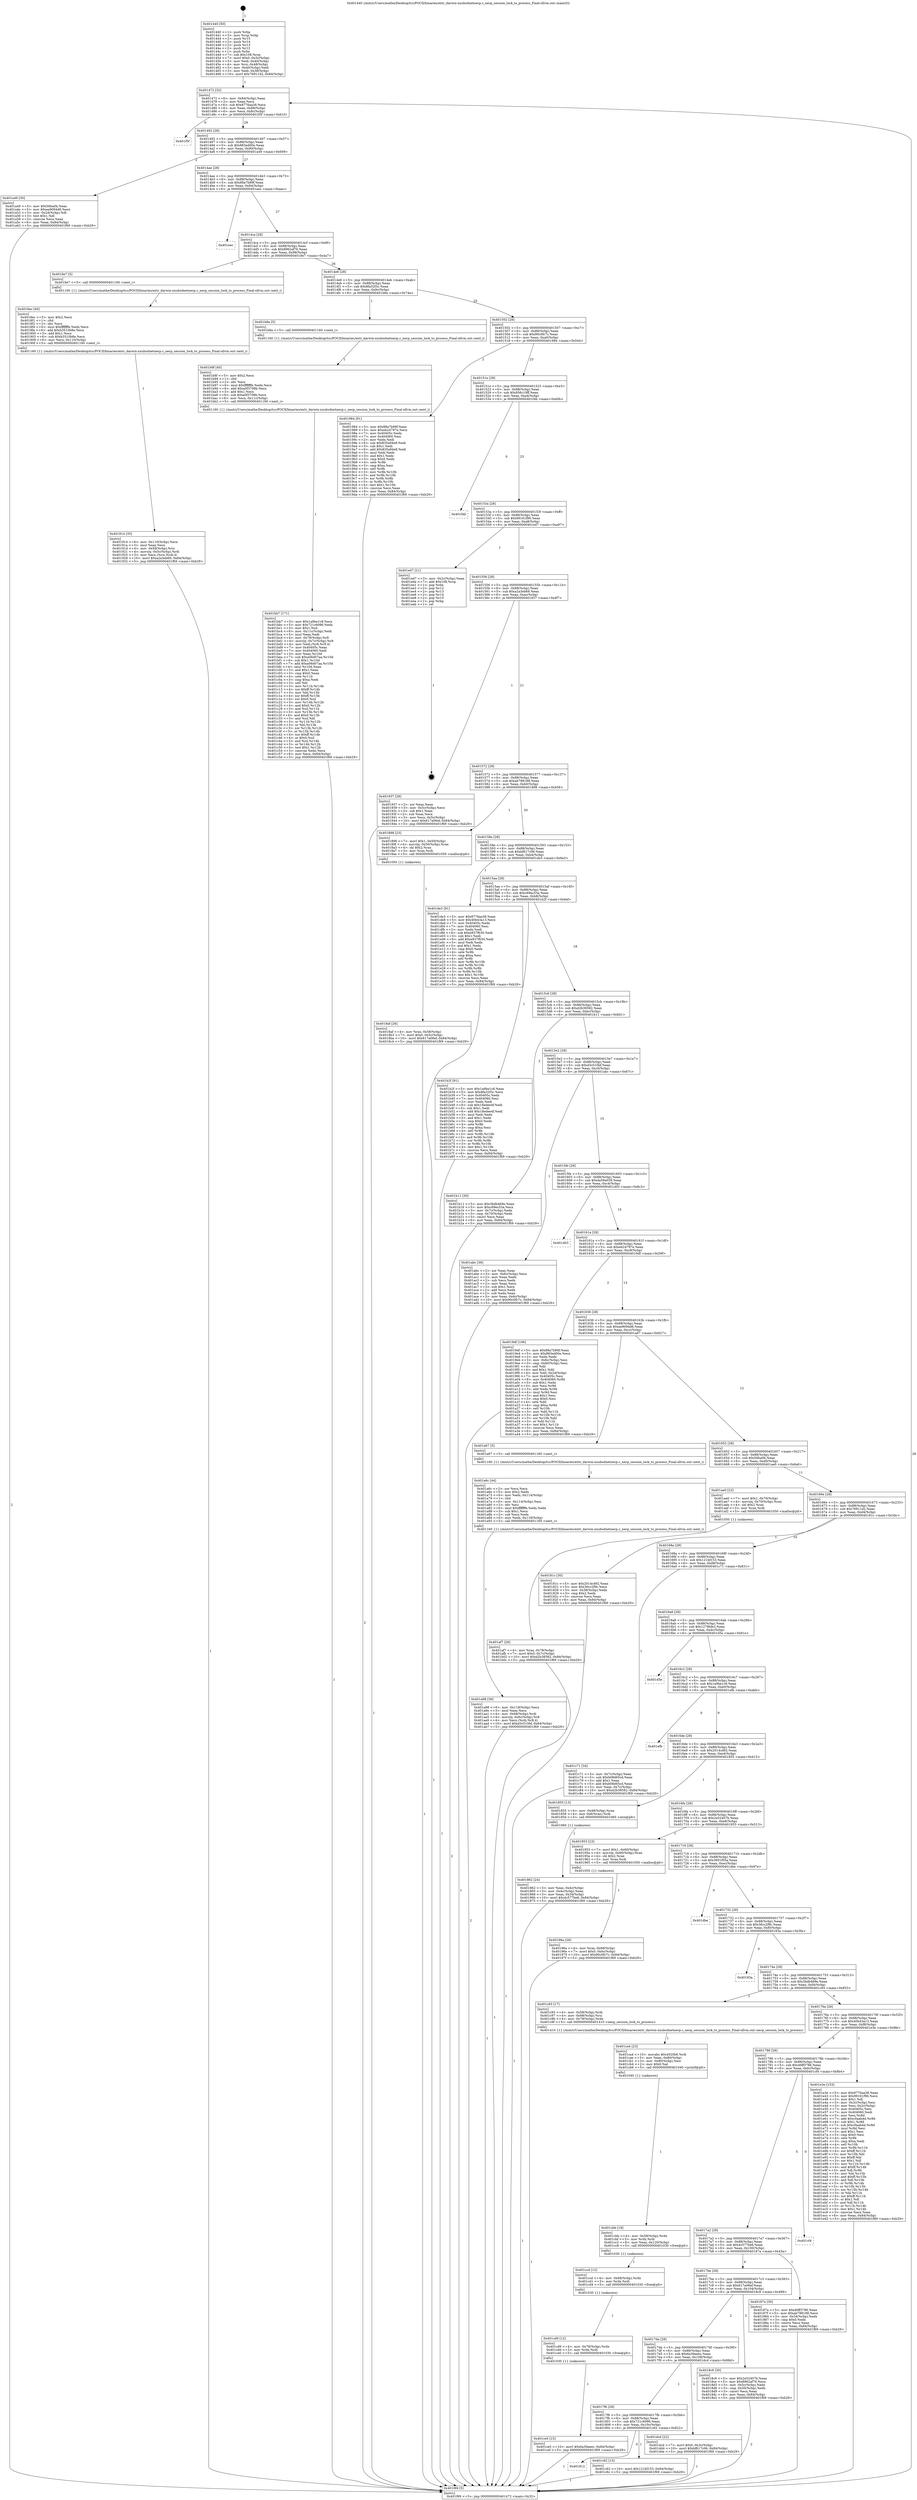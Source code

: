 digraph "0x401440" {
  label = "0x401440 (/mnt/c/Users/mathe/Desktop/tcc/POCII/binaries/extr_darwin-xnubsdnetnecp.c_necp_session_lock_to_process_Final-ollvm.out::main(0))"
  labelloc = "t"
  node[shape=record]

  Entry [label="",width=0.3,height=0.3,shape=circle,fillcolor=black,style=filled]
  "0x401472" [label="{
     0x401472 [32]\l
     | [instrs]\l
     &nbsp;&nbsp;0x401472 \<+6\>: mov -0x84(%rbp),%eax\l
     &nbsp;&nbsp;0x401478 \<+2\>: mov %eax,%ecx\l
     &nbsp;&nbsp;0x40147a \<+6\>: sub $0x8776aa38,%ecx\l
     &nbsp;&nbsp;0x401480 \<+6\>: mov %eax,-0x88(%rbp)\l
     &nbsp;&nbsp;0x401486 \<+6\>: mov %ecx,-0x8c(%rbp)\l
     &nbsp;&nbsp;0x40148c \<+6\>: je 0000000000401f5f \<main+0xb1f\>\l
  }"]
  "0x401f5f" [label="{
     0x401f5f\l
  }", style=dashed]
  "0x401492" [label="{
     0x401492 [28]\l
     | [instrs]\l
     &nbsp;&nbsp;0x401492 \<+5\>: jmp 0000000000401497 \<main+0x57\>\l
     &nbsp;&nbsp;0x401497 \<+6\>: mov -0x88(%rbp),%eax\l
     &nbsp;&nbsp;0x40149d \<+5\>: sub $0x883ed00e,%eax\l
     &nbsp;&nbsp;0x4014a2 \<+6\>: mov %eax,-0x90(%rbp)\l
     &nbsp;&nbsp;0x4014a8 \<+6\>: je 0000000000401a49 \<main+0x609\>\l
  }"]
  Exit [label="",width=0.3,height=0.3,shape=circle,fillcolor=black,style=filled,peripheries=2]
  "0x401a49" [label="{
     0x401a49 [30]\l
     | [instrs]\l
     &nbsp;&nbsp;0x401a49 \<+5\>: mov $0x56ba0b,%eax\l
     &nbsp;&nbsp;0x401a4e \<+5\>: mov $0xee9094d6,%ecx\l
     &nbsp;&nbsp;0x401a53 \<+3\>: mov -0x2d(%rbp),%dl\l
     &nbsp;&nbsp;0x401a56 \<+3\>: test $0x1,%dl\l
     &nbsp;&nbsp;0x401a59 \<+3\>: cmovne %ecx,%eax\l
     &nbsp;&nbsp;0x401a5c \<+6\>: mov %eax,-0x84(%rbp)\l
     &nbsp;&nbsp;0x401a62 \<+5\>: jmp 0000000000401f69 \<main+0xb29\>\l
  }"]
  "0x4014ae" [label="{
     0x4014ae [28]\l
     | [instrs]\l
     &nbsp;&nbsp;0x4014ae \<+5\>: jmp 00000000004014b3 \<main+0x73\>\l
     &nbsp;&nbsp;0x4014b3 \<+6\>: mov -0x88(%rbp),%eax\l
     &nbsp;&nbsp;0x4014b9 \<+5\>: sub $0x88a7b89f,%eax\l
     &nbsp;&nbsp;0x4014be \<+6\>: mov %eax,-0x94(%rbp)\l
     &nbsp;&nbsp;0x4014c4 \<+6\>: je 0000000000401eec \<main+0xaac\>\l
  }"]
  "0x401ce5" [label="{
     0x401ce5 [15]\l
     | [instrs]\l
     &nbsp;&nbsp;0x401ce5 \<+10\>: movl $0x6a39aeec,-0x84(%rbp)\l
     &nbsp;&nbsp;0x401cef \<+5\>: jmp 0000000000401f69 \<main+0xb29\>\l
  }"]
  "0x401eec" [label="{
     0x401eec\l
  }", style=dashed]
  "0x4014ca" [label="{
     0x4014ca [28]\l
     | [instrs]\l
     &nbsp;&nbsp;0x4014ca \<+5\>: jmp 00000000004014cf \<main+0x8f\>\l
     &nbsp;&nbsp;0x4014cf \<+6\>: mov -0x88(%rbp),%eax\l
     &nbsp;&nbsp;0x4014d5 \<+5\>: sub $0x8962af76,%eax\l
     &nbsp;&nbsp;0x4014da \<+6\>: mov %eax,-0x98(%rbp)\l
     &nbsp;&nbsp;0x4014e0 \<+6\>: je 00000000004018e7 \<main+0x4a7\>\l
  }"]
  "0x401cd9" [label="{
     0x401cd9 [12]\l
     | [instrs]\l
     &nbsp;&nbsp;0x401cd9 \<+4\>: mov -0x78(%rbp),%rdx\l
     &nbsp;&nbsp;0x401cdd \<+3\>: mov %rdx,%rdi\l
     &nbsp;&nbsp;0x401ce0 \<+5\>: call 0000000000401030 \<free@plt\>\l
     | [calls]\l
     &nbsp;&nbsp;0x401030 \{1\} (unknown)\l
  }"]
  "0x4018e7" [label="{
     0x4018e7 [5]\l
     | [instrs]\l
     &nbsp;&nbsp;0x4018e7 \<+5\>: call 0000000000401160 \<next_i\>\l
     | [calls]\l
     &nbsp;&nbsp;0x401160 \{1\} (/mnt/c/Users/mathe/Desktop/tcc/POCII/binaries/extr_darwin-xnubsdnetnecp.c_necp_session_lock_to_process_Final-ollvm.out::next_i)\l
  }"]
  "0x4014e6" [label="{
     0x4014e6 [28]\l
     | [instrs]\l
     &nbsp;&nbsp;0x4014e6 \<+5\>: jmp 00000000004014eb \<main+0xab\>\l
     &nbsp;&nbsp;0x4014eb \<+6\>: mov -0x88(%rbp),%eax\l
     &nbsp;&nbsp;0x4014f1 \<+5\>: sub $0x8fa32f3c,%eax\l
     &nbsp;&nbsp;0x4014f6 \<+6\>: mov %eax,-0x9c(%rbp)\l
     &nbsp;&nbsp;0x4014fc \<+6\>: je 0000000000401b8a \<main+0x74a\>\l
  }"]
  "0x401ccd" [label="{
     0x401ccd [12]\l
     | [instrs]\l
     &nbsp;&nbsp;0x401ccd \<+4\>: mov -0x68(%rbp),%rdx\l
     &nbsp;&nbsp;0x401cd1 \<+3\>: mov %rdx,%rdi\l
     &nbsp;&nbsp;0x401cd4 \<+5\>: call 0000000000401030 \<free@plt\>\l
     | [calls]\l
     &nbsp;&nbsp;0x401030 \{1\} (unknown)\l
  }"]
  "0x401b8a" [label="{
     0x401b8a [5]\l
     | [instrs]\l
     &nbsp;&nbsp;0x401b8a \<+5\>: call 0000000000401160 \<next_i\>\l
     | [calls]\l
     &nbsp;&nbsp;0x401160 \{1\} (/mnt/c/Users/mathe/Desktop/tcc/POCII/binaries/extr_darwin-xnubsdnetnecp.c_necp_session_lock_to_process_Final-ollvm.out::next_i)\l
  }"]
  "0x401502" [label="{
     0x401502 [28]\l
     | [instrs]\l
     &nbsp;&nbsp;0x401502 \<+5\>: jmp 0000000000401507 \<main+0xc7\>\l
     &nbsp;&nbsp;0x401507 \<+6\>: mov -0x88(%rbp),%eax\l
     &nbsp;&nbsp;0x40150d \<+5\>: sub $0x90c0fc7c,%eax\l
     &nbsp;&nbsp;0x401512 \<+6\>: mov %eax,-0xa0(%rbp)\l
     &nbsp;&nbsp;0x401518 \<+6\>: je 0000000000401984 \<main+0x544\>\l
  }"]
  "0x401cbb" [label="{
     0x401cbb [18]\l
     | [instrs]\l
     &nbsp;&nbsp;0x401cbb \<+4\>: mov -0x58(%rbp),%rdx\l
     &nbsp;&nbsp;0x401cbf \<+3\>: mov %rdx,%rdi\l
     &nbsp;&nbsp;0x401cc2 \<+6\>: mov %eax,-0x120(%rbp)\l
     &nbsp;&nbsp;0x401cc8 \<+5\>: call 0000000000401030 \<free@plt\>\l
     | [calls]\l
     &nbsp;&nbsp;0x401030 \{1\} (unknown)\l
  }"]
  "0x401984" [label="{
     0x401984 [91]\l
     | [instrs]\l
     &nbsp;&nbsp;0x401984 \<+5\>: mov $0x88a7b89f,%eax\l
     &nbsp;&nbsp;0x401989 \<+5\>: mov $0xeb24797e,%ecx\l
     &nbsp;&nbsp;0x40198e \<+7\>: mov 0x40405c,%edx\l
     &nbsp;&nbsp;0x401995 \<+7\>: mov 0x404060,%esi\l
     &nbsp;&nbsp;0x40199c \<+2\>: mov %edx,%edi\l
     &nbsp;&nbsp;0x40199e \<+6\>: sub $0x835a94e8,%edi\l
     &nbsp;&nbsp;0x4019a4 \<+3\>: sub $0x1,%edi\l
     &nbsp;&nbsp;0x4019a7 \<+6\>: add $0x835a94e8,%edi\l
     &nbsp;&nbsp;0x4019ad \<+3\>: imul %edi,%edx\l
     &nbsp;&nbsp;0x4019b0 \<+3\>: and $0x1,%edx\l
     &nbsp;&nbsp;0x4019b3 \<+3\>: cmp $0x0,%edx\l
     &nbsp;&nbsp;0x4019b6 \<+4\>: sete %r8b\l
     &nbsp;&nbsp;0x4019ba \<+3\>: cmp $0xa,%esi\l
     &nbsp;&nbsp;0x4019bd \<+4\>: setl %r9b\l
     &nbsp;&nbsp;0x4019c1 \<+3\>: mov %r8b,%r10b\l
     &nbsp;&nbsp;0x4019c4 \<+3\>: and %r9b,%r10b\l
     &nbsp;&nbsp;0x4019c7 \<+3\>: xor %r9b,%r8b\l
     &nbsp;&nbsp;0x4019ca \<+3\>: or %r8b,%r10b\l
     &nbsp;&nbsp;0x4019cd \<+4\>: test $0x1,%r10b\l
     &nbsp;&nbsp;0x4019d1 \<+3\>: cmovne %ecx,%eax\l
     &nbsp;&nbsp;0x4019d4 \<+6\>: mov %eax,-0x84(%rbp)\l
     &nbsp;&nbsp;0x4019da \<+5\>: jmp 0000000000401f69 \<main+0xb29\>\l
  }"]
  "0x40151e" [label="{
     0x40151e [28]\l
     | [instrs]\l
     &nbsp;&nbsp;0x40151e \<+5\>: jmp 0000000000401523 \<main+0xe3\>\l
     &nbsp;&nbsp;0x401523 \<+6\>: mov -0x88(%rbp),%eax\l
     &nbsp;&nbsp;0x401529 \<+5\>: sub $0x956c19ff,%eax\l
     &nbsp;&nbsp;0x40152e \<+6\>: mov %eax,-0xa4(%rbp)\l
     &nbsp;&nbsp;0x401534 \<+6\>: je 0000000000401f4b \<main+0xb0b\>\l
  }"]
  "0x401ca4" [label="{
     0x401ca4 [23]\l
     | [instrs]\l
     &nbsp;&nbsp;0x401ca4 \<+10\>: movabs $0x4020b6,%rdi\l
     &nbsp;&nbsp;0x401cae \<+3\>: mov %eax,-0x80(%rbp)\l
     &nbsp;&nbsp;0x401cb1 \<+3\>: mov -0x80(%rbp),%esi\l
     &nbsp;&nbsp;0x401cb4 \<+2\>: mov $0x0,%al\l
     &nbsp;&nbsp;0x401cb6 \<+5\>: call 0000000000401040 \<printf@plt\>\l
     | [calls]\l
     &nbsp;&nbsp;0x401040 \{1\} (unknown)\l
  }"]
  "0x401f4b" [label="{
     0x401f4b\l
  }", style=dashed]
  "0x40153a" [label="{
     0x40153a [28]\l
     | [instrs]\l
     &nbsp;&nbsp;0x40153a \<+5\>: jmp 000000000040153f \<main+0xff\>\l
     &nbsp;&nbsp;0x40153f \<+6\>: mov -0x88(%rbp),%eax\l
     &nbsp;&nbsp;0x401545 \<+5\>: sub $0x99161f96,%eax\l
     &nbsp;&nbsp;0x40154a \<+6\>: mov %eax,-0xa8(%rbp)\l
     &nbsp;&nbsp;0x401550 \<+6\>: je 0000000000401ed7 \<main+0xa97\>\l
  }"]
  "0x401812" [label="{
     0x401812\l
  }", style=dashed]
  "0x401ed7" [label="{
     0x401ed7 [21]\l
     | [instrs]\l
     &nbsp;&nbsp;0x401ed7 \<+3\>: mov -0x2c(%rbp),%eax\l
     &nbsp;&nbsp;0x401eda \<+7\>: add $0x108,%rsp\l
     &nbsp;&nbsp;0x401ee1 \<+1\>: pop %rbx\l
     &nbsp;&nbsp;0x401ee2 \<+2\>: pop %r12\l
     &nbsp;&nbsp;0x401ee4 \<+2\>: pop %r13\l
     &nbsp;&nbsp;0x401ee6 \<+2\>: pop %r14\l
     &nbsp;&nbsp;0x401ee8 \<+2\>: pop %r15\l
     &nbsp;&nbsp;0x401eea \<+1\>: pop %rbp\l
     &nbsp;&nbsp;0x401eeb \<+1\>: ret\l
  }"]
  "0x401556" [label="{
     0x401556 [28]\l
     | [instrs]\l
     &nbsp;&nbsp;0x401556 \<+5\>: jmp 000000000040155b \<main+0x11b\>\l
     &nbsp;&nbsp;0x40155b \<+6\>: mov -0x88(%rbp),%eax\l
     &nbsp;&nbsp;0x401561 \<+5\>: sub $0xa2a3eb69,%eax\l
     &nbsp;&nbsp;0x401566 \<+6\>: mov %eax,-0xac(%rbp)\l
     &nbsp;&nbsp;0x40156c \<+6\>: je 0000000000401937 \<main+0x4f7\>\l
  }"]
  "0x401c62" [label="{
     0x401c62 [15]\l
     | [instrs]\l
     &nbsp;&nbsp;0x401c62 \<+10\>: movl $0x121bf153,-0x84(%rbp)\l
     &nbsp;&nbsp;0x401c6c \<+5\>: jmp 0000000000401f69 \<main+0xb29\>\l
  }"]
  "0x401937" [label="{
     0x401937 [28]\l
     | [instrs]\l
     &nbsp;&nbsp;0x401937 \<+2\>: xor %eax,%eax\l
     &nbsp;&nbsp;0x401939 \<+3\>: mov -0x5c(%rbp),%ecx\l
     &nbsp;&nbsp;0x40193c \<+3\>: sub $0x1,%eax\l
     &nbsp;&nbsp;0x40193f \<+2\>: sub %eax,%ecx\l
     &nbsp;&nbsp;0x401941 \<+3\>: mov %ecx,-0x5c(%rbp)\l
     &nbsp;&nbsp;0x401944 \<+10\>: movl $0x617a06ef,-0x84(%rbp)\l
     &nbsp;&nbsp;0x40194e \<+5\>: jmp 0000000000401f69 \<main+0xb29\>\l
  }"]
  "0x401572" [label="{
     0x401572 [28]\l
     | [instrs]\l
     &nbsp;&nbsp;0x401572 \<+5\>: jmp 0000000000401577 \<main+0x137\>\l
     &nbsp;&nbsp;0x401577 \<+6\>: mov -0x88(%rbp),%eax\l
     &nbsp;&nbsp;0x40157d \<+5\>: sub $0xab788188,%eax\l
     &nbsp;&nbsp;0x401582 \<+6\>: mov %eax,-0xb0(%rbp)\l
     &nbsp;&nbsp;0x401588 \<+6\>: je 0000000000401898 \<main+0x458\>\l
  }"]
  "0x4017f6" [label="{
     0x4017f6 [28]\l
     | [instrs]\l
     &nbsp;&nbsp;0x4017f6 \<+5\>: jmp 00000000004017fb \<main+0x3bb\>\l
     &nbsp;&nbsp;0x4017fb \<+6\>: mov -0x88(%rbp),%eax\l
     &nbsp;&nbsp;0x401801 \<+5\>: sub $0x721c6086,%eax\l
     &nbsp;&nbsp;0x401806 \<+6\>: mov %eax,-0x10c(%rbp)\l
     &nbsp;&nbsp;0x40180c \<+6\>: je 0000000000401c62 \<main+0x822\>\l
  }"]
  "0x401898" [label="{
     0x401898 [23]\l
     | [instrs]\l
     &nbsp;&nbsp;0x401898 \<+7\>: movl $0x1,-0x50(%rbp)\l
     &nbsp;&nbsp;0x40189f \<+4\>: movslq -0x50(%rbp),%rax\l
     &nbsp;&nbsp;0x4018a3 \<+4\>: shl $0x2,%rax\l
     &nbsp;&nbsp;0x4018a7 \<+3\>: mov %rax,%rdi\l
     &nbsp;&nbsp;0x4018aa \<+5\>: call 0000000000401050 \<malloc@plt\>\l
     | [calls]\l
     &nbsp;&nbsp;0x401050 \{1\} (unknown)\l
  }"]
  "0x40158e" [label="{
     0x40158e [28]\l
     | [instrs]\l
     &nbsp;&nbsp;0x40158e \<+5\>: jmp 0000000000401593 \<main+0x153\>\l
     &nbsp;&nbsp;0x401593 \<+6\>: mov -0x88(%rbp),%eax\l
     &nbsp;&nbsp;0x401599 \<+5\>: sub $0xbf617c06,%eax\l
     &nbsp;&nbsp;0x40159e \<+6\>: mov %eax,-0xb4(%rbp)\l
     &nbsp;&nbsp;0x4015a4 \<+6\>: je 0000000000401de3 \<main+0x9a3\>\l
  }"]
  "0x401dcd" [label="{
     0x401dcd [22]\l
     | [instrs]\l
     &nbsp;&nbsp;0x401dcd \<+7\>: movl $0x0,-0x3c(%rbp)\l
     &nbsp;&nbsp;0x401dd4 \<+10\>: movl $0xbf617c06,-0x84(%rbp)\l
     &nbsp;&nbsp;0x401dde \<+5\>: jmp 0000000000401f69 \<main+0xb29\>\l
  }"]
  "0x401de3" [label="{
     0x401de3 [91]\l
     | [instrs]\l
     &nbsp;&nbsp;0x401de3 \<+5\>: mov $0x8776aa38,%eax\l
     &nbsp;&nbsp;0x401de8 \<+5\>: mov $0x40b43a13,%ecx\l
     &nbsp;&nbsp;0x401ded \<+7\>: mov 0x40405c,%edx\l
     &nbsp;&nbsp;0x401df4 \<+7\>: mov 0x404060,%esi\l
     &nbsp;&nbsp;0x401dfb \<+2\>: mov %edx,%edi\l
     &nbsp;&nbsp;0x401dfd \<+6\>: sub $0xe937f630,%edi\l
     &nbsp;&nbsp;0x401e03 \<+3\>: sub $0x1,%edi\l
     &nbsp;&nbsp;0x401e06 \<+6\>: add $0xe937f630,%edi\l
     &nbsp;&nbsp;0x401e0c \<+3\>: imul %edi,%edx\l
     &nbsp;&nbsp;0x401e0f \<+3\>: and $0x1,%edx\l
     &nbsp;&nbsp;0x401e12 \<+3\>: cmp $0x0,%edx\l
     &nbsp;&nbsp;0x401e15 \<+4\>: sete %r8b\l
     &nbsp;&nbsp;0x401e19 \<+3\>: cmp $0xa,%esi\l
     &nbsp;&nbsp;0x401e1c \<+4\>: setl %r9b\l
     &nbsp;&nbsp;0x401e20 \<+3\>: mov %r8b,%r10b\l
     &nbsp;&nbsp;0x401e23 \<+3\>: and %r9b,%r10b\l
     &nbsp;&nbsp;0x401e26 \<+3\>: xor %r9b,%r8b\l
     &nbsp;&nbsp;0x401e29 \<+3\>: or %r8b,%r10b\l
     &nbsp;&nbsp;0x401e2c \<+4\>: test $0x1,%r10b\l
     &nbsp;&nbsp;0x401e30 \<+3\>: cmovne %ecx,%eax\l
     &nbsp;&nbsp;0x401e33 \<+6\>: mov %eax,-0x84(%rbp)\l
     &nbsp;&nbsp;0x401e39 \<+5\>: jmp 0000000000401f69 \<main+0xb29\>\l
  }"]
  "0x4015aa" [label="{
     0x4015aa [28]\l
     | [instrs]\l
     &nbsp;&nbsp;0x4015aa \<+5\>: jmp 00000000004015af \<main+0x16f\>\l
     &nbsp;&nbsp;0x4015af \<+6\>: mov -0x88(%rbp),%eax\l
     &nbsp;&nbsp;0x4015b5 \<+5\>: sub $0xc69ec53a,%eax\l
     &nbsp;&nbsp;0x4015ba \<+6\>: mov %eax,-0xb8(%rbp)\l
     &nbsp;&nbsp;0x4015c0 \<+6\>: je 0000000000401b2f \<main+0x6ef\>\l
  }"]
  "0x401bb7" [label="{
     0x401bb7 [171]\l
     | [instrs]\l
     &nbsp;&nbsp;0x401bb7 \<+5\>: mov $0x1a9be1c8,%ecx\l
     &nbsp;&nbsp;0x401bbc \<+5\>: mov $0x721c6086,%edx\l
     &nbsp;&nbsp;0x401bc1 \<+3\>: mov $0x1,%sil\l
     &nbsp;&nbsp;0x401bc4 \<+6\>: mov -0x11c(%rbp),%edi\l
     &nbsp;&nbsp;0x401bca \<+3\>: imul %eax,%edi\l
     &nbsp;&nbsp;0x401bcd \<+4\>: mov -0x78(%rbp),%r8\l
     &nbsp;&nbsp;0x401bd1 \<+4\>: movslq -0x7c(%rbp),%r9\l
     &nbsp;&nbsp;0x401bd5 \<+4\>: mov %edi,(%r8,%r9,4)\l
     &nbsp;&nbsp;0x401bd9 \<+7\>: mov 0x40405c,%eax\l
     &nbsp;&nbsp;0x401be0 \<+7\>: mov 0x404060,%edi\l
     &nbsp;&nbsp;0x401be7 \<+3\>: mov %eax,%r10d\l
     &nbsp;&nbsp;0x401bea \<+7\>: sub $0xa06d07aa,%r10d\l
     &nbsp;&nbsp;0x401bf1 \<+4\>: sub $0x1,%r10d\l
     &nbsp;&nbsp;0x401bf5 \<+7\>: add $0xa06d07aa,%r10d\l
     &nbsp;&nbsp;0x401bfc \<+4\>: imul %r10d,%eax\l
     &nbsp;&nbsp;0x401c00 \<+3\>: and $0x1,%eax\l
     &nbsp;&nbsp;0x401c03 \<+3\>: cmp $0x0,%eax\l
     &nbsp;&nbsp;0x401c06 \<+4\>: sete %r11b\l
     &nbsp;&nbsp;0x401c0a \<+3\>: cmp $0xa,%edi\l
     &nbsp;&nbsp;0x401c0d \<+3\>: setl %bl\l
     &nbsp;&nbsp;0x401c10 \<+3\>: mov %r11b,%r14b\l
     &nbsp;&nbsp;0x401c13 \<+4\>: xor $0xff,%r14b\l
     &nbsp;&nbsp;0x401c17 \<+3\>: mov %bl,%r15b\l
     &nbsp;&nbsp;0x401c1a \<+4\>: xor $0xff,%r15b\l
     &nbsp;&nbsp;0x401c1e \<+4\>: xor $0x0,%sil\l
     &nbsp;&nbsp;0x401c22 \<+3\>: mov %r14b,%r12b\l
     &nbsp;&nbsp;0x401c25 \<+4\>: and $0x0,%r12b\l
     &nbsp;&nbsp;0x401c29 \<+3\>: and %sil,%r11b\l
     &nbsp;&nbsp;0x401c2c \<+3\>: mov %r15b,%r13b\l
     &nbsp;&nbsp;0x401c2f \<+4\>: and $0x0,%r13b\l
     &nbsp;&nbsp;0x401c33 \<+3\>: and %sil,%bl\l
     &nbsp;&nbsp;0x401c36 \<+3\>: or %r11b,%r12b\l
     &nbsp;&nbsp;0x401c39 \<+3\>: or %bl,%r13b\l
     &nbsp;&nbsp;0x401c3c \<+3\>: xor %r13b,%r12b\l
     &nbsp;&nbsp;0x401c3f \<+3\>: or %r15b,%r14b\l
     &nbsp;&nbsp;0x401c42 \<+4\>: xor $0xff,%r14b\l
     &nbsp;&nbsp;0x401c46 \<+4\>: or $0x0,%sil\l
     &nbsp;&nbsp;0x401c4a \<+3\>: and %sil,%r14b\l
     &nbsp;&nbsp;0x401c4d \<+3\>: or %r14b,%r12b\l
     &nbsp;&nbsp;0x401c50 \<+4\>: test $0x1,%r12b\l
     &nbsp;&nbsp;0x401c54 \<+3\>: cmovne %edx,%ecx\l
     &nbsp;&nbsp;0x401c57 \<+6\>: mov %ecx,-0x84(%rbp)\l
     &nbsp;&nbsp;0x401c5d \<+5\>: jmp 0000000000401f69 \<main+0xb29\>\l
  }"]
  "0x401b2f" [label="{
     0x401b2f [91]\l
     | [instrs]\l
     &nbsp;&nbsp;0x401b2f \<+5\>: mov $0x1a9be1c8,%eax\l
     &nbsp;&nbsp;0x401b34 \<+5\>: mov $0x8fa32f3c,%ecx\l
     &nbsp;&nbsp;0x401b39 \<+7\>: mov 0x40405c,%edx\l
     &nbsp;&nbsp;0x401b40 \<+7\>: mov 0x404060,%esi\l
     &nbsp;&nbsp;0x401b47 \<+2\>: mov %edx,%edi\l
     &nbsp;&nbsp;0x401b49 \<+6\>: sub $0x18edee4f,%edi\l
     &nbsp;&nbsp;0x401b4f \<+3\>: sub $0x1,%edi\l
     &nbsp;&nbsp;0x401b52 \<+6\>: add $0x18edee4f,%edi\l
     &nbsp;&nbsp;0x401b58 \<+3\>: imul %edi,%edx\l
     &nbsp;&nbsp;0x401b5b \<+3\>: and $0x1,%edx\l
     &nbsp;&nbsp;0x401b5e \<+3\>: cmp $0x0,%edx\l
     &nbsp;&nbsp;0x401b61 \<+4\>: sete %r8b\l
     &nbsp;&nbsp;0x401b65 \<+3\>: cmp $0xa,%esi\l
     &nbsp;&nbsp;0x401b68 \<+4\>: setl %r9b\l
     &nbsp;&nbsp;0x401b6c \<+3\>: mov %r8b,%r10b\l
     &nbsp;&nbsp;0x401b6f \<+3\>: and %r9b,%r10b\l
     &nbsp;&nbsp;0x401b72 \<+3\>: xor %r9b,%r8b\l
     &nbsp;&nbsp;0x401b75 \<+3\>: or %r8b,%r10b\l
     &nbsp;&nbsp;0x401b78 \<+4\>: test $0x1,%r10b\l
     &nbsp;&nbsp;0x401b7c \<+3\>: cmovne %ecx,%eax\l
     &nbsp;&nbsp;0x401b7f \<+6\>: mov %eax,-0x84(%rbp)\l
     &nbsp;&nbsp;0x401b85 \<+5\>: jmp 0000000000401f69 \<main+0xb29\>\l
  }"]
  "0x4015c6" [label="{
     0x4015c6 [28]\l
     | [instrs]\l
     &nbsp;&nbsp;0x4015c6 \<+5\>: jmp 00000000004015cb \<main+0x18b\>\l
     &nbsp;&nbsp;0x4015cb \<+6\>: mov -0x88(%rbp),%eax\l
     &nbsp;&nbsp;0x4015d1 \<+5\>: sub $0xd2b38582,%eax\l
     &nbsp;&nbsp;0x4015d6 \<+6\>: mov %eax,-0xbc(%rbp)\l
     &nbsp;&nbsp;0x4015dc \<+6\>: je 0000000000401b11 \<main+0x6d1\>\l
  }"]
  "0x401b8f" [label="{
     0x401b8f [40]\l
     | [instrs]\l
     &nbsp;&nbsp;0x401b8f \<+5\>: mov $0x2,%ecx\l
     &nbsp;&nbsp;0x401b94 \<+1\>: cltd\l
     &nbsp;&nbsp;0x401b95 \<+2\>: idiv %ecx\l
     &nbsp;&nbsp;0x401b97 \<+6\>: imul $0xfffffffe,%edx,%ecx\l
     &nbsp;&nbsp;0x401b9d \<+6\>: add $0xa0f3708b,%ecx\l
     &nbsp;&nbsp;0x401ba3 \<+3\>: add $0x1,%ecx\l
     &nbsp;&nbsp;0x401ba6 \<+6\>: sub $0xa0f3708b,%ecx\l
     &nbsp;&nbsp;0x401bac \<+6\>: mov %ecx,-0x11c(%rbp)\l
     &nbsp;&nbsp;0x401bb2 \<+5\>: call 0000000000401160 \<next_i\>\l
     | [calls]\l
     &nbsp;&nbsp;0x401160 \{1\} (/mnt/c/Users/mathe/Desktop/tcc/POCII/binaries/extr_darwin-xnubsdnetnecp.c_necp_session_lock_to_process_Final-ollvm.out::next_i)\l
  }"]
  "0x401b11" [label="{
     0x401b11 [30]\l
     | [instrs]\l
     &nbsp;&nbsp;0x401b11 \<+5\>: mov $0x3bdb469e,%eax\l
     &nbsp;&nbsp;0x401b16 \<+5\>: mov $0xc69ec53a,%ecx\l
     &nbsp;&nbsp;0x401b1b \<+3\>: mov -0x7c(%rbp),%edx\l
     &nbsp;&nbsp;0x401b1e \<+3\>: cmp -0x70(%rbp),%edx\l
     &nbsp;&nbsp;0x401b21 \<+3\>: cmovl %ecx,%eax\l
     &nbsp;&nbsp;0x401b24 \<+6\>: mov %eax,-0x84(%rbp)\l
     &nbsp;&nbsp;0x401b2a \<+5\>: jmp 0000000000401f69 \<main+0xb29\>\l
  }"]
  "0x4015e2" [label="{
     0x4015e2 [28]\l
     | [instrs]\l
     &nbsp;&nbsp;0x4015e2 \<+5\>: jmp 00000000004015e7 \<main+0x1a7\>\l
     &nbsp;&nbsp;0x4015e7 \<+6\>: mov -0x88(%rbp),%eax\l
     &nbsp;&nbsp;0x4015ed \<+5\>: sub $0xd3c510bf,%eax\l
     &nbsp;&nbsp;0x4015f2 \<+6\>: mov %eax,-0xc0(%rbp)\l
     &nbsp;&nbsp;0x4015f8 \<+6\>: je 0000000000401abc \<main+0x67c\>\l
  }"]
  "0x401af7" [label="{
     0x401af7 [26]\l
     | [instrs]\l
     &nbsp;&nbsp;0x401af7 \<+4\>: mov %rax,-0x78(%rbp)\l
     &nbsp;&nbsp;0x401afb \<+7\>: movl $0x0,-0x7c(%rbp)\l
     &nbsp;&nbsp;0x401b02 \<+10\>: movl $0xd2b38582,-0x84(%rbp)\l
     &nbsp;&nbsp;0x401b0c \<+5\>: jmp 0000000000401f69 \<main+0xb29\>\l
  }"]
  "0x401abc" [label="{
     0x401abc [36]\l
     | [instrs]\l
     &nbsp;&nbsp;0x401abc \<+2\>: xor %eax,%eax\l
     &nbsp;&nbsp;0x401abe \<+3\>: mov -0x6c(%rbp),%ecx\l
     &nbsp;&nbsp;0x401ac1 \<+2\>: mov %eax,%edx\l
     &nbsp;&nbsp;0x401ac3 \<+2\>: sub %ecx,%edx\l
     &nbsp;&nbsp;0x401ac5 \<+2\>: mov %eax,%ecx\l
     &nbsp;&nbsp;0x401ac7 \<+3\>: sub $0x1,%ecx\l
     &nbsp;&nbsp;0x401aca \<+2\>: add %ecx,%edx\l
     &nbsp;&nbsp;0x401acc \<+2\>: sub %edx,%eax\l
     &nbsp;&nbsp;0x401ace \<+3\>: mov %eax,-0x6c(%rbp)\l
     &nbsp;&nbsp;0x401ad1 \<+10\>: movl $0x90c0fc7c,-0x84(%rbp)\l
     &nbsp;&nbsp;0x401adb \<+5\>: jmp 0000000000401f69 \<main+0xb29\>\l
  }"]
  "0x4015fe" [label="{
     0x4015fe [28]\l
     | [instrs]\l
     &nbsp;&nbsp;0x4015fe \<+5\>: jmp 0000000000401603 \<main+0x1c3\>\l
     &nbsp;&nbsp;0x401603 \<+6\>: mov -0x88(%rbp),%eax\l
     &nbsp;&nbsp;0x401609 \<+5\>: sub $0xda59a039,%eax\l
     &nbsp;&nbsp;0x40160e \<+6\>: mov %eax,-0xc4(%rbp)\l
     &nbsp;&nbsp;0x401614 \<+6\>: je 0000000000401d03 \<main+0x8c3\>\l
  }"]
  "0x401a98" [label="{
     0x401a98 [36]\l
     | [instrs]\l
     &nbsp;&nbsp;0x401a98 \<+6\>: mov -0x118(%rbp),%ecx\l
     &nbsp;&nbsp;0x401a9e \<+3\>: imul %eax,%ecx\l
     &nbsp;&nbsp;0x401aa1 \<+4\>: mov -0x68(%rbp),%rdi\l
     &nbsp;&nbsp;0x401aa5 \<+4\>: movslq -0x6c(%rbp),%r8\l
     &nbsp;&nbsp;0x401aa9 \<+4\>: mov %ecx,(%rdi,%r8,4)\l
     &nbsp;&nbsp;0x401aad \<+10\>: movl $0xd3c510bf,-0x84(%rbp)\l
     &nbsp;&nbsp;0x401ab7 \<+5\>: jmp 0000000000401f69 \<main+0xb29\>\l
  }"]
  "0x401d03" [label="{
     0x401d03\l
  }", style=dashed]
  "0x40161a" [label="{
     0x40161a [28]\l
     | [instrs]\l
     &nbsp;&nbsp;0x40161a \<+5\>: jmp 000000000040161f \<main+0x1df\>\l
     &nbsp;&nbsp;0x40161f \<+6\>: mov -0x88(%rbp),%eax\l
     &nbsp;&nbsp;0x401625 \<+5\>: sub $0xeb24797e,%eax\l
     &nbsp;&nbsp;0x40162a \<+6\>: mov %eax,-0xc8(%rbp)\l
     &nbsp;&nbsp;0x401630 \<+6\>: je 00000000004019df \<main+0x59f\>\l
  }"]
  "0x401a6c" [label="{
     0x401a6c [44]\l
     | [instrs]\l
     &nbsp;&nbsp;0x401a6c \<+2\>: xor %ecx,%ecx\l
     &nbsp;&nbsp;0x401a6e \<+5\>: mov $0x2,%edx\l
     &nbsp;&nbsp;0x401a73 \<+6\>: mov %edx,-0x114(%rbp)\l
     &nbsp;&nbsp;0x401a79 \<+1\>: cltd\l
     &nbsp;&nbsp;0x401a7a \<+6\>: mov -0x114(%rbp),%esi\l
     &nbsp;&nbsp;0x401a80 \<+2\>: idiv %esi\l
     &nbsp;&nbsp;0x401a82 \<+6\>: imul $0xfffffffe,%edx,%edx\l
     &nbsp;&nbsp;0x401a88 \<+3\>: sub $0x1,%ecx\l
     &nbsp;&nbsp;0x401a8b \<+2\>: sub %ecx,%edx\l
     &nbsp;&nbsp;0x401a8d \<+6\>: mov %edx,-0x118(%rbp)\l
     &nbsp;&nbsp;0x401a93 \<+5\>: call 0000000000401160 \<next_i\>\l
     | [calls]\l
     &nbsp;&nbsp;0x401160 \{1\} (/mnt/c/Users/mathe/Desktop/tcc/POCII/binaries/extr_darwin-xnubsdnetnecp.c_necp_session_lock_to_process_Final-ollvm.out::next_i)\l
  }"]
  "0x4019df" [label="{
     0x4019df [106]\l
     | [instrs]\l
     &nbsp;&nbsp;0x4019df \<+5\>: mov $0x88a7b89f,%eax\l
     &nbsp;&nbsp;0x4019e4 \<+5\>: mov $0x883ed00e,%ecx\l
     &nbsp;&nbsp;0x4019e9 \<+2\>: xor %edx,%edx\l
     &nbsp;&nbsp;0x4019eb \<+3\>: mov -0x6c(%rbp),%esi\l
     &nbsp;&nbsp;0x4019ee \<+3\>: cmp -0x60(%rbp),%esi\l
     &nbsp;&nbsp;0x4019f1 \<+4\>: setl %dil\l
     &nbsp;&nbsp;0x4019f5 \<+4\>: and $0x1,%dil\l
     &nbsp;&nbsp;0x4019f9 \<+4\>: mov %dil,-0x2d(%rbp)\l
     &nbsp;&nbsp;0x4019fd \<+7\>: mov 0x40405c,%esi\l
     &nbsp;&nbsp;0x401a04 \<+8\>: mov 0x404060,%r8d\l
     &nbsp;&nbsp;0x401a0c \<+3\>: sub $0x1,%edx\l
     &nbsp;&nbsp;0x401a0f \<+3\>: mov %esi,%r9d\l
     &nbsp;&nbsp;0x401a12 \<+3\>: add %edx,%r9d\l
     &nbsp;&nbsp;0x401a15 \<+4\>: imul %r9d,%esi\l
     &nbsp;&nbsp;0x401a19 \<+3\>: and $0x1,%esi\l
     &nbsp;&nbsp;0x401a1c \<+3\>: cmp $0x0,%esi\l
     &nbsp;&nbsp;0x401a1f \<+4\>: sete %dil\l
     &nbsp;&nbsp;0x401a23 \<+4\>: cmp $0xa,%r8d\l
     &nbsp;&nbsp;0x401a27 \<+4\>: setl %r10b\l
     &nbsp;&nbsp;0x401a2b \<+3\>: mov %dil,%r11b\l
     &nbsp;&nbsp;0x401a2e \<+3\>: and %r10b,%r11b\l
     &nbsp;&nbsp;0x401a31 \<+3\>: xor %r10b,%dil\l
     &nbsp;&nbsp;0x401a34 \<+3\>: or %dil,%r11b\l
     &nbsp;&nbsp;0x401a37 \<+4\>: test $0x1,%r11b\l
     &nbsp;&nbsp;0x401a3b \<+3\>: cmovne %ecx,%eax\l
     &nbsp;&nbsp;0x401a3e \<+6\>: mov %eax,-0x84(%rbp)\l
     &nbsp;&nbsp;0x401a44 \<+5\>: jmp 0000000000401f69 \<main+0xb29\>\l
  }"]
  "0x401636" [label="{
     0x401636 [28]\l
     | [instrs]\l
     &nbsp;&nbsp;0x401636 \<+5\>: jmp 000000000040163b \<main+0x1fb\>\l
     &nbsp;&nbsp;0x40163b \<+6\>: mov -0x88(%rbp),%eax\l
     &nbsp;&nbsp;0x401641 \<+5\>: sub $0xee9094d6,%eax\l
     &nbsp;&nbsp;0x401646 \<+6\>: mov %eax,-0xcc(%rbp)\l
     &nbsp;&nbsp;0x40164c \<+6\>: je 0000000000401a67 \<main+0x627\>\l
  }"]
  "0x40196a" [label="{
     0x40196a [26]\l
     | [instrs]\l
     &nbsp;&nbsp;0x40196a \<+4\>: mov %rax,-0x68(%rbp)\l
     &nbsp;&nbsp;0x40196e \<+7\>: movl $0x0,-0x6c(%rbp)\l
     &nbsp;&nbsp;0x401975 \<+10\>: movl $0x90c0fc7c,-0x84(%rbp)\l
     &nbsp;&nbsp;0x40197f \<+5\>: jmp 0000000000401f69 \<main+0xb29\>\l
  }"]
  "0x401a67" [label="{
     0x401a67 [5]\l
     | [instrs]\l
     &nbsp;&nbsp;0x401a67 \<+5\>: call 0000000000401160 \<next_i\>\l
     | [calls]\l
     &nbsp;&nbsp;0x401160 \{1\} (/mnt/c/Users/mathe/Desktop/tcc/POCII/binaries/extr_darwin-xnubsdnetnecp.c_necp_session_lock_to_process_Final-ollvm.out::next_i)\l
  }"]
  "0x401652" [label="{
     0x401652 [28]\l
     | [instrs]\l
     &nbsp;&nbsp;0x401652 \<+5\>: jmp 0000000000401657 \<main+0x217\>\l
     &nbsp;&nbsp;0x401657 \<+6\>: mov -0x88(%rbp),%eax\l
     &nbsp;&nbsp;0x40165d \<+5\>: sub $0x56ba0b,%eax\l
     &nbsp;&nbsp;0x401662 \<+6\>: mov %eax,-0xd0(%rbp)\l
     &nbsp;&nbsp;0x401668 \<+6\>: je 0000000000401ae0 \<main+0x6a0\>\l
  }"]
  "0x401914" [label="{
     0x401914 [35]\l
     | [instrs]\l
     &nbsp;&nbsp;0x401914 \<+6\>: mov -0x110(%rbp),%ecx\l
     &nbsp;&nbsp;0x40191a \<+3\>: imul %eax,%ecx\l
     &nbsp;&nbsp;0x40191d \<+4\>: mov -0x58(%rbp),%rsi\l
     &nbsp;&nbsp;0x401921 \<+4\>: movslq -0x5c(%rbp),%rdi\l
     &nbsp;&nbsp;0x401925 \<+3\>: mov %ecx,(%rsi,%rdi,4)\l
     &nbsp;&nbsp;0x401928 \<+10\>: movl $0xa2a3eb69,-0x84(%rbp)\l
     &nbsp;&nbsp;0x401932 \<+5\>: jmp 0000000000401f69 \<main+0xb29\>\l
  }"]
  "0x401ae0" [label="{
     0x401ae0 [23]\l
     | [instrs]\l
     &nbsp;&nbsp;0x401ae0 \<+7\>: movl $0x1,-0x70(%rbp)\l
     &nbsp;&nbsp;0x401ae7 \<+4\>: movslq -0x70(%rbp),%rax\l
     &nbsp;&nbsp;0x401aeb \<+4\>: shl $0x2,%rax\l
     &nbsp;&nbsp;0x401aef \<+3\>: mov %rax,%rdi\l
     &nbsp;&nbsp;0x401af2 \<+5\>: call 0000000000401050 \<malloc@plt\>\l
     | [calls]\l
     &nbsp;&nbsp;0x401050 \{1\} (unknown)\l
  }"]
  "0x40166e" [label="{
     0x40166e [28]\l
     | [instrs]\l
     &nbsp;&nbsp;0x40166e \<+5\>: jmp 0000000000401673 \<main+0x233\>\l
     &nbsp;&nbsp;0x401673 \<+6\>: mov -0x88(%rbp),%eax\l
     &nbsp;&nbsp;0x401679 \<+5\>: sub $0x76911d2,%eax\l
     &nbsp;&nbsp;0x40167e \<+6\>: mov %eax,-0xd4(%rbp)\l
     &nbsp;&nbsp;0x401684 \<+6\>: je 000000000040181c \<main+0x3dc\>\l
  }"]
  "0x4018ec" [label="{
     0x4018ec [40]\l
     | [instrs]\l
     &nbsp;&nbsp;0x4018ec \<+5\>: mov $0x2,%ecx\l
     &nbsp;&nbsp;0x4018f1 \<+1\>: cltd\l
     &nbsp;&nbsp;0x4018f2 \<+2\>: idiv %ecx\l
     &nbsp;&nbsp;0x4018f4 \<+6\>: imul $0xfffffffe,%edx,%ecx\l
     &nbsp;&nbsp;0x4018fa \<+6\>: add $0xb3510b8e,%ecx\l
     &nbsp;&nbsp;0x401900 \<+3\>: add $0x1,%ecx\l
     &nbsp;&nbsp;0x401903 \<+6\>: sub $0xb3510b8e,%ecx\l
     &nbsp;&nbsp;0x401909 \<+6\>: mov %ecx,-0x110(%rbp)\l
     &nbsp;&nbsp;0x40190f \<+5\>: call 0000000000401160 \<next_i\>\l
     | [calls]\l
     &nbsp;&nbsp;0x401160 \{1\} (/mnt/c/Users/mathe/Desktop/tcc/POCII/binaries/extr_darwin-xnubsdnetnecp.c_necp_session_lock_to_process_Final-ollvm.out::next_i)\l
  }"]
  "0x40181c" [label="{
     0x40181c [30]\l
     | [instrs]\l
     &nbsp;&nbsp;0x40181c \<+5\>: mov $0x2014cd92,%eax\l
     &nbsp;&nbsp;0x401821 \<+5\>: mov $0x36cc2f9c,%ecx\l
     &nbsp;&nbsp;0x401826 \<+3\>: mov -0x38(%rbp),%edx\l
     &nbsp;&nbsp;0x401829 \<+3\>: cmp $0x2,%edx\l
     &nbsp;&nbsp;0x40182c \<+3\>: cmovne %ecx,%eax\l
     &nbsp;&nbsp;0x40182f \<+6\>: mov %eax,-0x84(%rbp)\l
     &nbsp;&nbsp;0x401835 \<+5\>: jmp 0000000000401f69 \<main+0xb29\>\l
  }"]
  "0x40168a" [label="{
     0x40168a [28]\l
     | [instrs]\l
     &nbsp;&nbsp;0x40168a \<+5\>: jmp 000000000040168f \<main+0x24f\>\l
     &nbsp;&nbsp;0x40168f \<+6\>: mov -0x88(%rbp),%eax\l
     &nbsp;&nbsp;0x401695 \<+5\>: sub $0x121bf153,%eax\l
     &nbsp;&nbsp;0x40169a \<+6\>: mov %eax,-0xd8(%rbp)\l
     &nbsp;&nbsp;0x4016a0 \<+6\>: je 0000000000401c71 \<main+0x831\>\l
  }"]
  "0x401f69" [label="{
     0x401f69 [5]\l
     | [instrs]\l
     &nbsp;&nbsp;0x401f69 \<+5\>: jmp 0000000000401472 \<main+0x32\>\l
  }"]
  "0x401440" [label="{
     0x401440 [50]\l
     | [instrs]\l
     &nbsp;&nbsp;0x401440 \<+1\>: push %rbp\l
     &nbsp;&nbsp;0x401441 \<+3\>: mov %rsp,%rbp\l
     &nbsp;&nbsp;0x401444 \<+2\>: push %r15\l
     &nbsp;&nbsp;0x401446 \<+2\>: push %r14\l
     &nbsp;&nbsp;0x401448 \<+2\>: push %r13\l
     &nbsp;&nbsp;0x40144a \<+2\>: push %r12\l
     &nbsp;&nbsp;0x40144c \<+1\>: push %rbx\l
     &nbsp;&nbsp;0x40144d \<+7\>: sub $0x108,%rsp\l
     &nbsp;&nbsp;0x401454 \<+7\>: movl $0x0,-0x3c(%rbp)\l
     &nbsp;&nbsp;0x40145b \<+3\>: mov %edi,-0x40(%rbp)\l
     &nbsp;&nbsp;0x40145e \<+4\>: mov %rsi,-0x48(%rbp)\l
     &nbsp;&nbsp;0x401462 \<+3\>: mov -0x40(%rbp),%edi\l
     &nbsp;&nbsp;0x401465 \<+3\>: mov %edi,-0x38(%rbp)\l
     &nbsp;&nbsp;0x401468 \<+10\>: movl $0x76911d2,-0x84(%rbp)\l
  }"]
  "0x4017da" [label="{
     0x4017da [28]\l
     | [instrs]\l
     &nbsp;&nbsp;0x4017da \<+5\>: jmp 00000000004017df \<main+0x39f\>\l
     &nbsp;&nbsp;0x4017df \<+6\>: mov -0x88(%rbp),%eax\l
     &nbsp;&nbsp;0x4017e5 \<+5\>: sub $0x6a39aeec,%eax\l
     &nbsp;&nbsp;0x4017ea \<+6\>: mov %eax,-0x108(%rbp)\l
     &nbsp;&nbsp;0x4017f0 \<+6\>: je 0000000000401dcd \<main+0x98d\>\l
  }"]
  "0x401c71" [label="{
     0x401c71 [34]\l
     | [instrs]\l
     &nbsp;&nbsp;0x401c71 \<+3\>: mov -0x7c(%rbp),%eax\l
     &nbsp;&nbsp;0x401c74 \<+5\>: sub $0xb08d65cd,%eax\l
     &nbsp;&nbsp;0x401c79 \<+3\>: add $0x1,%eax\l
     &nbsp;&nbsp;0x401c7c \<+5\>: add $0xb08d65cd,%eax\l
     &nbsp;&nbsp;0x401c81 \<+3\>: mov %eax,-0x7c(%rbp)\l
     &nbsp;&nbsp;0x401c84 \<+10\>: movl $0xd2b38582,-0x84(%rbp)\l
     &nbsp;&nbsp;0x401c8e \<+5\>: jmp 0000000000401f69 \<main+0xb29\>\l
  }"]
  "0x4016a6" [label="{
     0x4016a6 [28]\l
     | [instrs]\l
     &nbsp;&nbsp;0x4016a6 \<+5\>: jmp 00000000004016ab \<main+0x26b\>\l
     &nbsp;&nbsp;0x4016ab \<+6\>: mov -0x88(%rbp),%eax\l
     &nbsp;&nbsp;0x4016b1 \<+5\>: sub $0x1278bfe3,%eax\l
     &nbsp;&nbsp;0x4016b6 \<+6\>: mov %eax,-0xdc(%rbp)\l
     &nbsp;&nbsp;0x4016bc \<+6\>: je 0000000000401d5e \<main+0x91e\>\l
  }"]
  "0x4018c9" [label="{
     0x4018c9 [30]\l
     | [instrs]\l
     &nbsp;&nbsp;0x4018c9 \<+5\>: mov $0x2e52407b,%eax\l
     &nbsp;&nbsp;0x4018ce \<+5\>: mov $0x8962af76,%ecx\l
     &nbsp;&nbsp;0x4018d3 \<+3\>: mov -0x5c(%rbp),%edx\l
     &nbsp;&nbsp;0x4018d6 \<+3\>: cmp -0x50(%rbp),%edx\l
     &nbsp;&nbsp;0x4018d9 \<+3\>: cmovl %ecx,%eax\l
     &nbsp;&nbsp;0x4018dc \<+6\>: mov %eax,-0x84(%rbp)\l
     &nbsp;&nbsp;0x4018e2 \<+5\>: jmp 0000000000401f69 \<main+0xb29\>\l
  }"]
  "0x401d5e" [label="{
     0x401d5e\l
  }", style=dashed]
  "0x4016c2" [label="{
     0x4016c2 [28]\l
     | [instrs]\l
     &nbsp;&nbsp;0x4016c2 \<+5\>: jmp 00000000004016c7 \<main+0x287\>\l
     &nbsp;&nbsp;0x4016c7 \<+6\>: mov -0x88(%rbp),%eax\l
     &nbsp;&nbsp;0x4016cd \<+5\>: sub $0x1a9be1c8,%eax\l
     &nbsp;&nbsp;0x4016d2 \<+6\>: mov %eax,-0xe0(%rbp)\l
     &nbsp;&nbsp;0x4016d8 \<+6\>: je 0000000000401efb \<main+0xabb\>\l
  }"]
  "0x4018af" [label="{
     0x4018af [26]\l
     | [instrs]\l
     &nbsp;&nbsp;0x4018af \<+4\>: mov %rax,-0x58(%rbp)\l
     &nbsp;&nbsp;0x4018b3 \<+7\>: movl $0x0,-0x5c(%rbp)\l
     &nbsp;&nbsp;0x4018ba \<+10\>: movl $0x617a06ef,-0x84(%rbp)\l
     &nbsp;&nbsp;0x4018c4 \<+5\>: jmp 0000000000401f69 \<main+0xb29\>\l
  }"]
  "0x401efb" [label="{
     0x401efb\l
  }", style=dashed]
  "0x4016de" [label="{
     0x4016de [28]\l
     | [instrs]\l
     &nbsp;&nbsp;0x4016de \<+5\>: jmp 00000000004016e3 \<main+0x2a3\>\l
     &nbsp;&nbsp;0x4016e3 \<+6\>: mov -0x88(%rbp),%eax\l
     &nbsp;&nbsp;0x4016e9 \<+5\>: sub $0x2014cd92,%eax\l
     &nbsp;&nbsp;0x4016ee \<+6\>: mov %eax,-0xe4(%rbp)\l
     &nbsp;&nbsp;0x4016f4 \<+6\>: je 0000000000401855 \<main+0x415\>\l
  }"]
  "0x4017be" [label="{
     0x4017be [28]\l
     | [instrs]\l
     &nbsp;&nbsp;0x4017be \<+5\>: jmp 00000000004017c3 \<main+0x383\>\l
     &nbsp;&nbsp;0x4017c3 \<+6\>: mov -0x88(%rbp),%eax\l
     &nbsp;&nbsp;0x4017c9 \<+5\>: sub $0x617a06ef,%eax\l
     &nbsp;&nbsp;0x4017ce \<+6\>: mov %eax,-0x104(%rbp)\l
     &nbsp;&nbsp;0x4017d4 \<+6\>: je 00000000004018c9 \<main+0x489\>\l
  }"]
  "0x401855" [label="{
     0x401855 [13]\l
     | [instrs]\l
     &nbsp;&nbsp;0x401855 \<+4\>: mov -0x48(%rbp),%rax\l
     &nbsp;&nbsp;0x401859 \<+4\>: mov 0x8(%rax),%rdi\l
     &nbsp;&nbsp;0x40185d \<+5\>: call 0000000000401060 \<atoi@plt\>\l
     | [calls]\l
     &nbsp;&nbsp;0x401060 \{1\} (unknown)\l
  }"]
  "0x4016fa" [label="{
     0x4016fa [28]\l
     | [instrs]\l
     &nbsp;&nbsp;0x4016fa \<+5\>: jmp 00000000004016ff \<main+0x2bf\>\l
     &nbsp;&nbsp;0x4016ff \<+6\>: mov -0x88(%rbp),%eax\l
     &nbsp;&nbsp;0x401705 \<+5\>: sub $0x2e52407b,%eax\l
     &nbsp;&nbsp;0x40170a \<+6\>: mov %eax,-0xe8(%rbp)\l
     &nbsp;&nbsp;0x401710 \<+6\>: je 0000000000401953 \<main+0x513\>\l
  }"]
  "0x401862" [label="{
     0x401862 [24]\l
     | [instrs]\l
     &nbsp;&nbsp;0x401862 \<+3\>: mov %eax,-0x4c(%rbp)\l
     &nbsp;&nbsp;0x401865 \<+3\>: mov -0x4c(%rbp),%eax\l
     &nbsp;&nbsp;0x401868 \<+3\>: mov %eax,-0x34(%rbp)\l
     &nbsp;&nbsp;0x40186b \<+10\>: movl $0x4c577be6,-0x84(%rbp)\l
     &nbsp;&nbsp;0x401875 \<+5\>: jmp 0000000000401f69 \<main+0xb29\>\l
  }"]
  "0x40187a" [label="{
     0x40187a [30]\l
     | [instrs]\l
     &nbsp;&nbsp;0x40187a \<+5\>: mov $0x46ff3786,%eax\l
     &nbsp;&nbsp;0x40187f \<+5\>: mov $0xab788188,%ecx\l
     &nbsp;&nbsp;0x401884 \<+3\>: mov -0x34(%rbp),%edx\l
     &nbsp;&nbsp;0x401887 \<+3\>: cmp $0x0,%edx\l
     &nbsp;&nbsp;0x40188a \<+3\>: cmove %ecx,%eax\l
     &nbsp;&nbsp;0x40188d \<+6\>: mov %eax,-0x84(%rbp)\l
     &nbsp;&nbsp;0x401893 \<+5\>: jmp 0000000000401f69 \<main+0xb29\>\l
  }"]
  "0x401953" [label="{
     0x401953 [23]\l
     | [instrs]\l
     &nbsp;&nbsp;0x401953 \<+7\>: movl $0x1,-0x60(%rbp)\l
     &nbsp;&nbsp;0x40195a \<+4\>: movslq -0x60(%rbp),%rax\l
     &nbsp;&nbsp;0x40195e \<+4\>: shl $0x2,%rax\l
     &nbsp;&nbsp;0x401962 \<+3\>: mov %rax,%rdi\l
     &nbsp;&nbsp;0x401965 \<+5\>: call 0000000000401050 \<malloc@plt\>\l
     | [calls]\l
     &nbsp;&nbsp;0x401050 \{1\} (unknown)\l
  }"]
  "0x401716" [label="{
     0x401716 [28]\l
     | [instrs]\l
     &nbsp;&nbsp;0x401716 \<+5\>: jmp 000000000040171b \<main+0x2db\>\l
     &nbsp;&nbsp;0x40171b \<+6\>: mov -0x88(%rbp),%eax\l
     &nbsp;&nbsp;0x401721 \<+5\>: sub $0x3601f05a,%eax\l
     &nbsp;&nbsp;0x401726 \<+6\>: mov %eax,-0xec(%rbp)\l
     &nbsp;&nbsp;0x40172c \<+6\>: je 0000000000401dbe \<main+0x97e\>\l
  }"]
  "0x4017a2" [label="{
     0x4017a2 [28]\l
     | [instrs]\l
     &nbsp;&nbsp;0x4017a2 \<+5\>: jmp 00000000004017a7 \<main+0x367\>\l
     &nbsp;&nbsp;0x4017a7 \<+6\>: mov -0x88(%rbp),%eax\l
     &nbsp;&nbsp;0x4017ad \<+5\>: sub $0x4c577be6,%eax\l
     &nbsp;&nbsp;0x4017b2 \<+6\>: mov %eax,-0x100(%rbp)\l
     &nbsp;&nbsp;0x4017b8 \<+6\>: je 000000000040187a \<main+0x43a\>\l
  }"]
  "0x401dbe" [label="{
     0x401dbe\l
  }", style=dashed]
  "0x401732" [label="{
     0x401732 [28]\l
     | [instrs]\l
     &nbsp;&nbsp;0x401732 \<+5\>: jmp 0000000000401737 \<main+0x2f7\>\l
     &nbsp;&nbsp;0x401737 \<+6\>: mov -0x88(%rbp),%eax\l
     &nbsp;&nbsp;0x40173d \<+5\>: sub $0x36cc2f9c,%eax\l
     &nbsp;&nbsp;0x401742 \<+6\>: mov %eax,-0xf0(%rbp)\l
     &nbsp;&nbsp;0x401748 \<+6\>: je 000000000040183a \<main+0x3fa\>\l
  }"]
  "0x401cf4" [label="{
     0x401cf4\l
  }", style=dashed]
  "0x40183a" [label="{
     0x40183a\l
  }", style=dashed]
  "0x40174e" [label="{
     0x40174e [28]\l
     | [instrs]\l
     &nbsp;&nbsp;0x40174e \<+5\>: jmp 0000000000401753 \<main+0x313\>\l
     &nbsp;&nbsp;0x401753 \<+6\>: mov -0x88(%rbp),%eax\l
     &nbsp;&nbsp;0x401759 \<+5\>: sub $0x3bdb469e,%eax\l
     &nbsp;&nbsp;0x40175e \<+6\>: mov %eax,-0xf4(%rbp)\l
     &nbsp;&nbsp;0x401764 \<+6\>: je 0000000000401c93 \<main+0x853\>\l
  }"]
  "0x401786" [label="{
     0x401786 [28]\l
     | [instrs]\l
     &nbsp;&nbsp;0x401786 \<+5\>: jmp 000000000040178b \<main+0x34b\>\l
     &nbsp;&nbsp;0x40178b \<+6\>: mov -0x88(%rbp),%eax\l
     &nbsp;&nbsp;0x401791 \<+5\>: sub $0x46ff3786,%eax\l
     &nbsp;&nbsp;0x401796 \<+6\>: mov %eax,-0xfc(%rbp)\l
     &nbsp;&nbsp;0x40179c \<+6\>: je 0000000000401cf4 \<main+0x8b4\>\l
  }"]
  "0x401c93" [label="{
     0x401c93 [17]\l
     | [instrs]\l
     &nbsp;&nbsp;0x401c93 \<+4\>: mov -0x58(%rbp),%rdi\l
     &nbsp;&nbsp;0x401c97 \<+4\>: mov -0x68(%rbp),%rsi\l
     &nbsp;&nbsp;0x401c9b \<+4\>: mov -0x78(%rbp),%rdx\l
     &nbsp;&nbsp;0x401c9f \<+5\>: call 0000000000401410 \<necp_session_lock_to_process\>\l
     | [calls]\l
     &nbsp;&nbsp;0x401410 \{1\} (/mnt/c/Users/mathe/Desktop/tcc/POCII/binaries/extr_darwin-xnubsdnetnecp.c_necp_session_lock_to_process_Final-ollvm.out::necp_session_lock_to_process)\l
  }"]
  "0x40176a" [label="{
     0x40176a [28]\l
     | [instrs]\l
     &nbsp;&nbsp;0x40176a \<+5\>: jmp 000000000040176f \<main+0x32f\>\l
     &nbsp;&nbsp;0x40176f \<+6\>: mov -0x88(%rbp),%eax\l
     &nbsp;&nbsp;0x401775 \<+5\>: sub $0x40b43a13,%eax\l
     &nbsp;&nbsp;0x40177a \<+6\>: mov %eax,-0xf8(%rbp)\l
     &nbsp;&nbsp;0x401780 \<+6\>: je 0000000000401e3e \<main+0x9fe\>\l
  }"]
  "0x401e3e" [label="{
     0x401e3e [153]\l
     | [instrs]\l
     &nbsp;&nbsp;0x401e3e \<+5\>: mov $0x8776aa38,%eax\l
     &nbsp;&nbsp;0x401e43 \<+5\>: mov $0x99161f96,%ecx\l
     &nbsp;&nbsp;0x401e48 \<+2\>: mov $0x1,%dl\l
     &nbsp;&nbsp;0x401e4a \<+3\>: mov -0x3c(%rbp),%esi\l
     &nbsp;&nbsp;0x401e4d \<+3\>: mov %esi,-0x2c(%rbp)\l
     &nbsp;&nbsp;0x401e50 \<+7\>: mov 0x40405c,%esi\l
     &nbsp;&nbsp;0x401e57 \<+7\>: mov 0x404060,%edi\l
     &nbsp;&nbsp;0x401e5e \<+3\>: mov %esi,%r8d\l
     &nbsp;&nbsp;0x401e61 \<+7\>: add $0xc0aab4d,%r8d\l
     &nbsp;&nbsp;0x401e68 \<+4\>: sub $0x1,%r8d\l
     &nbsp;&nbsp;0x401e6c \<+7\>: sub $0xc0aab4d,%r8d\l
     &nbsp;&nbsp;0x401e73 \<+4\>: imul %r8d,%esi\l
     &nbsp;&nbsp;0x401e77 \<+3\>: and $0x1,%esi\l
     &nbsp;&nbsp;0x401e7a \<+3\>: cmp $0x0,%esi\l
     &nbsp;&nbsp;0x401e7d \<+4\>: sete %r9b\l
     &nbsp;&nbsp;0x401e81 \<+3\>: cmp $0xa,%edi\l
     &nbsp;&nbsp;0x401e84 \<+4\>: setl %r10b\l
     &nbsp;&nbsp;0x401e88 \<+3\>: mov %r9b,%r11b\l
     &nbsp;&nbsp;0x401e8b \<+4\>: xor $0xff,%r11b\l
     &nbsp;&nbsp;0x401e8f \<+3\>: mov %r10b,%bl\l
     &nbsp;&nbsp;0x401e92 \<+3\>: xor $0xff,%bl\l
     &nbsp;&nbsp;0x401e95 \<+3\>: xor $0x1,%dl\l
     &nbsp;&nbsp;0x401e98 \<+3\>: mov %r11b,%r14b\l
     &nbsp;&nbsp;0x401e9b \<+4\>: and $0xff,%r14b\l
     &nbsp;&nbsp;0x401e9f \<+3\>: and %dl,%r9b\l
     &nbsp;&nbsp;0x401ea2 \<+3\>: mov %bl,%r15b\l
     &nbsp;&nbsp;0x401ea5 \<+4\>: and $0xff,%r15b\l
     &nbsp;&nbsp;0x401ea9 \<+3\>: and %dl,%r10b\l
     &nbsp;&nbsp;0x401eac \<+3\>: or %r9b,%r14b\l
     &nbsp;&nbsp;0x401eaf \<+3\>: or %r10b,%r15b\l
     &nbsp;&nbsp;0x401eb2 \<+3\>: xor %r15b,%r14b\l
     &nbsp;&nbsp;0x401eb5 \<+3\>: or %bl,%r11b\l
     &nbsp;&nbsp;0x401eb8 \<+4\>: xor $0xff,%r11b\l
     &nbsp;&nbsp;0x401ebc \<+3\>: or $0x1,%dl\l
     &nbsp;&nbsp;0x401ebf \<+3\>: and %dl,%r11b\l
     &nbsp;&nbsp;0x401ec2 \<+3\>: or %r11b,%r14b\l
     &nbsp;&nbsp;0x401ec5 \<+4\>: test $0x1,%r14b\l
     &nbsp;&nbsp;0x401ec9 \<+3\>: cmovne %ecx,%eax\l
     &nbsp;&nbsp;0x401ecc \<+6\>: mov %eax,-0x84(%rbp)\l
     &nbsp;&nbsp;0x401ed2 \<+5\>: jmp 0000000000401f69 \<main+0xb29\>\l
  }"]
  Entry -> "0x401440" [label=" 1"]
  "0x401472" -> "0x401f5f" [label=" 0"]
  "0x401472" -> "0x401492" [label=" 29"]
  "0x401ed7" -> Exit [label=" 1"]
  "0x401492" -> "0x401a49" [label=" 2"]
  "0x401492" -> "0x4014ae" [label=" 27"]
  "0x401e3e" -> "0x401f69" [label=" 1"]
  "0x4014ae" -> "0x401eec" [label=" 0"]
  "0x4014ae" -> "0x4014ca" [label=" 27"]
  "0x401de3" -> "0x401f69" [label=" 1"]
  "0x4014ca" -> "0x4018e7" [label=" 1"]
  "0x4014ca" -> "0x4014e6" [label=" 26"]
  "0x401dcd" -> "0x401f69" [label=" 1"]
  "0x4014e6" -> "0x401b8a" [label=" 1"]
  "0x4014e6" -> "0x401502" [label=" 25"]
  "0x401ce5" -> "0x401f69" [label=" 1"]
  "0x401502" -> "0x401984" [label=" 2"]
  "0x401502" -> "0x40151e" [label=" 23"]
  "0x401cd9" -> "0x401ce5" [label=" 1"]
  "0x40151e" -> "0x401f4b" [label=" 0"]
  "0x40151e" -> "0x40153a" [label=" 23"]
  "0x401ccd" -> "0x401cd9" [label=" 1"]
  "0x40153a" -> "0x401ed7" [label=" 1"]
  "0x40153a" -> "0x401556" [label=" 22"]
  "0x401cbb" -> "0x401ccd" [label=" 1"]
  "0x401556" -> "0x401937" [label=" 1"]
  "0x401556" -> "0x401572" [label=" 21"]
  "0x401ca4" -> "0x401cbb" [label=" 1"]
  "0x401572" -> "0x401898" [label=" 1"]
  "0x401572" -> "0x40158e" [label=" 20"]
  "0x401c71" -> "0x401f69" [label=" 1"]
  "0x40158e" -> "0x401de3" [label=" 1"]
  "0x40158e" -> "0x4015aa" [label=" 19"]
  "0x401c62" -> "0x401f69" [label=" 1"]
  "0x4015aa" -> "0x401b2f" [label=" 1"]
  "0x4015aa" -> "0x4015c6" [label=" 18"]
  "0x4017f6" -> "0x401c62" [label=" 1"]
  "0x4015c6" -> "0x401b11" [label=" 2"]
  "0x4015c6" -> "0x4015e2" [label=" 16"]
  "0x401c93" -> "0x401ca4" [label=" 1"]
  "0x4015e2" -> "0x401abc" [label=" 1"]
  "0x4015e2" -> "0x4015fe" [label=" 15"]
  "0x4017da" -> "0x4017f6" [label=" 1"]
  "0x4015fe" -> "0x401d03" [label=" 0"]
  "0x4015fe" -> "0x40161a" [label=" 15"]
  "0x4017da" -> "0x401dcd" [label=" 1"]
  "0x40161a" -> "0x4019df" [label=" 2"]
  "0x40161a" -> "0x401636" [label=" 13"]
  "0x4017f6" -> "0x401812" [label=" 0"]
  "0x401636" -> "0x401a67" [label=" 1"]
  "0x401636" -> "0x401652" [label=" 12"]
  "0x401bb7" -> "0x401f69" [label=" 1"]
  "0x401652" -> "0x401ae0" [label=" 1"]
  "0x401652" -> "0x40166e" [label=" 11"]
  "0x401b8f" -> "0x401bb7" [label=" 1"]
  "0x40166e" -> "0x40181c" [label=" 1"]
  "0x40166e" -> "0x40168a" [label=" 10"]
  "0x40181c" -> "0x401f69" [label=" 1"]
  "0x401440" -> "0x401472" [label=" 1"]
  "0x401f69" -> "0x401472" [label=" 28"]
  "0x401b8a" -> "0x401b8f" [label=" 1"]
  "0x40168a" -> "0x401c71" [label=" 1"]
  "0x40168a" -> "0x4016a6" [label=" 9"]
  "0x401b2f" -> "0x401f69" [label=" 1"]
  "0x4016a6" -> "0x401d5e" [label=" 0"]
  "0x4016a6" -> "0x4016c2" [label=" 9"]
  "0x401b11" -> "0x401f69" [label=" 2"]
  "0x4016c2" -> "0x401efb" [label=" 0"]
  "0x4016c2" -> "0x4016de" [label=" 9"]
  "0x401ae0" -> "0x401af7" [label=" 1"]
  "0x4016de" -> "0x401855" [label=" 1"]
  "0x4016de" -> "0x4016fa" [label=" 8"]
  "0x401855" -> "0x401862" [label=" 1"]
  "0x401862" -> "0x401f69" [label=" 1"]
  "0x401abc" -> "0x401f69" [label=" 1"]
  "0x4016fa" -> "0x401953" [label=" 1"]
  "0x4016fa" -> "0x401716" [label=" 7"]
  "0x401a98" -> "0x401f69" [label=" 1"]
  "0x401716" -> "0x401dbe" [label=" 0"]
  "0x401716" -> "0x401732" [label=" 7"]
  "0x401a67" -> "0x401a6c" [label=" 1"]
  "0x401732" -> "0x40183a" [label=" 0"]
  "0x401732" -> "0x40174e" [label=" 7"]
  "0x401a49" -> "0x401f69" [label=" 2"]
  "0x40174e" -> "0x401c93" [label=" 1"]
  "0x40174e" -> "0x40176a" [label=" 6"]
  "0x401984" -> "0x401f69" [label=" 2"]
  "0x40176a" -> "0x401e3e" [label=" 1"]
  "0x40176a" -> "0x401786" [label=" 5"]
  "0x4019df" -> "0x401f69" [label=" 2"]
  "0x401786" -> "0x401cf4" [label=" 0"]
  "0x401786" -> "0x4017a2" [label=" 5"]
  "0x401a6c" -> "0x401a98" [label=" 1"]
  "0x4017a2" -> "0x40187a" [label=" 1"]
  "0x4017a2" -> "0x4017be" [label=" 4"]
  "0x40187a" -> "0x401f69" [label=" 1"]
  "0x401898" -> "0x4018af" [label=" 1"]
  "0x4018af" -> "0x401f69" [label=" 1"]
  "0x401af7" -> "0x401f69" [label=" 1"]
  "0x4017be" -> "0x4018c9" [label=" 2"]
  "0x4017be" -> "0x4017da" [label=" 2"]
  "0x4018c9" -> "0x401f69" [label=" 2"]
  "0x4018e7" -> "0x4018ec" [label=" 1"]
  "0x4018ec" -> "0x401914" [label=" 1"]
  "0x401914" -> "0x401f69" [label=" 1"]
  "0x401937" -> "0x401f69" [label=" 1"]
  "0x401953" -> "0x40196a" [label=" 1"]
  "0x40196a" -> "0x401f69" [label=" 1"]
}
